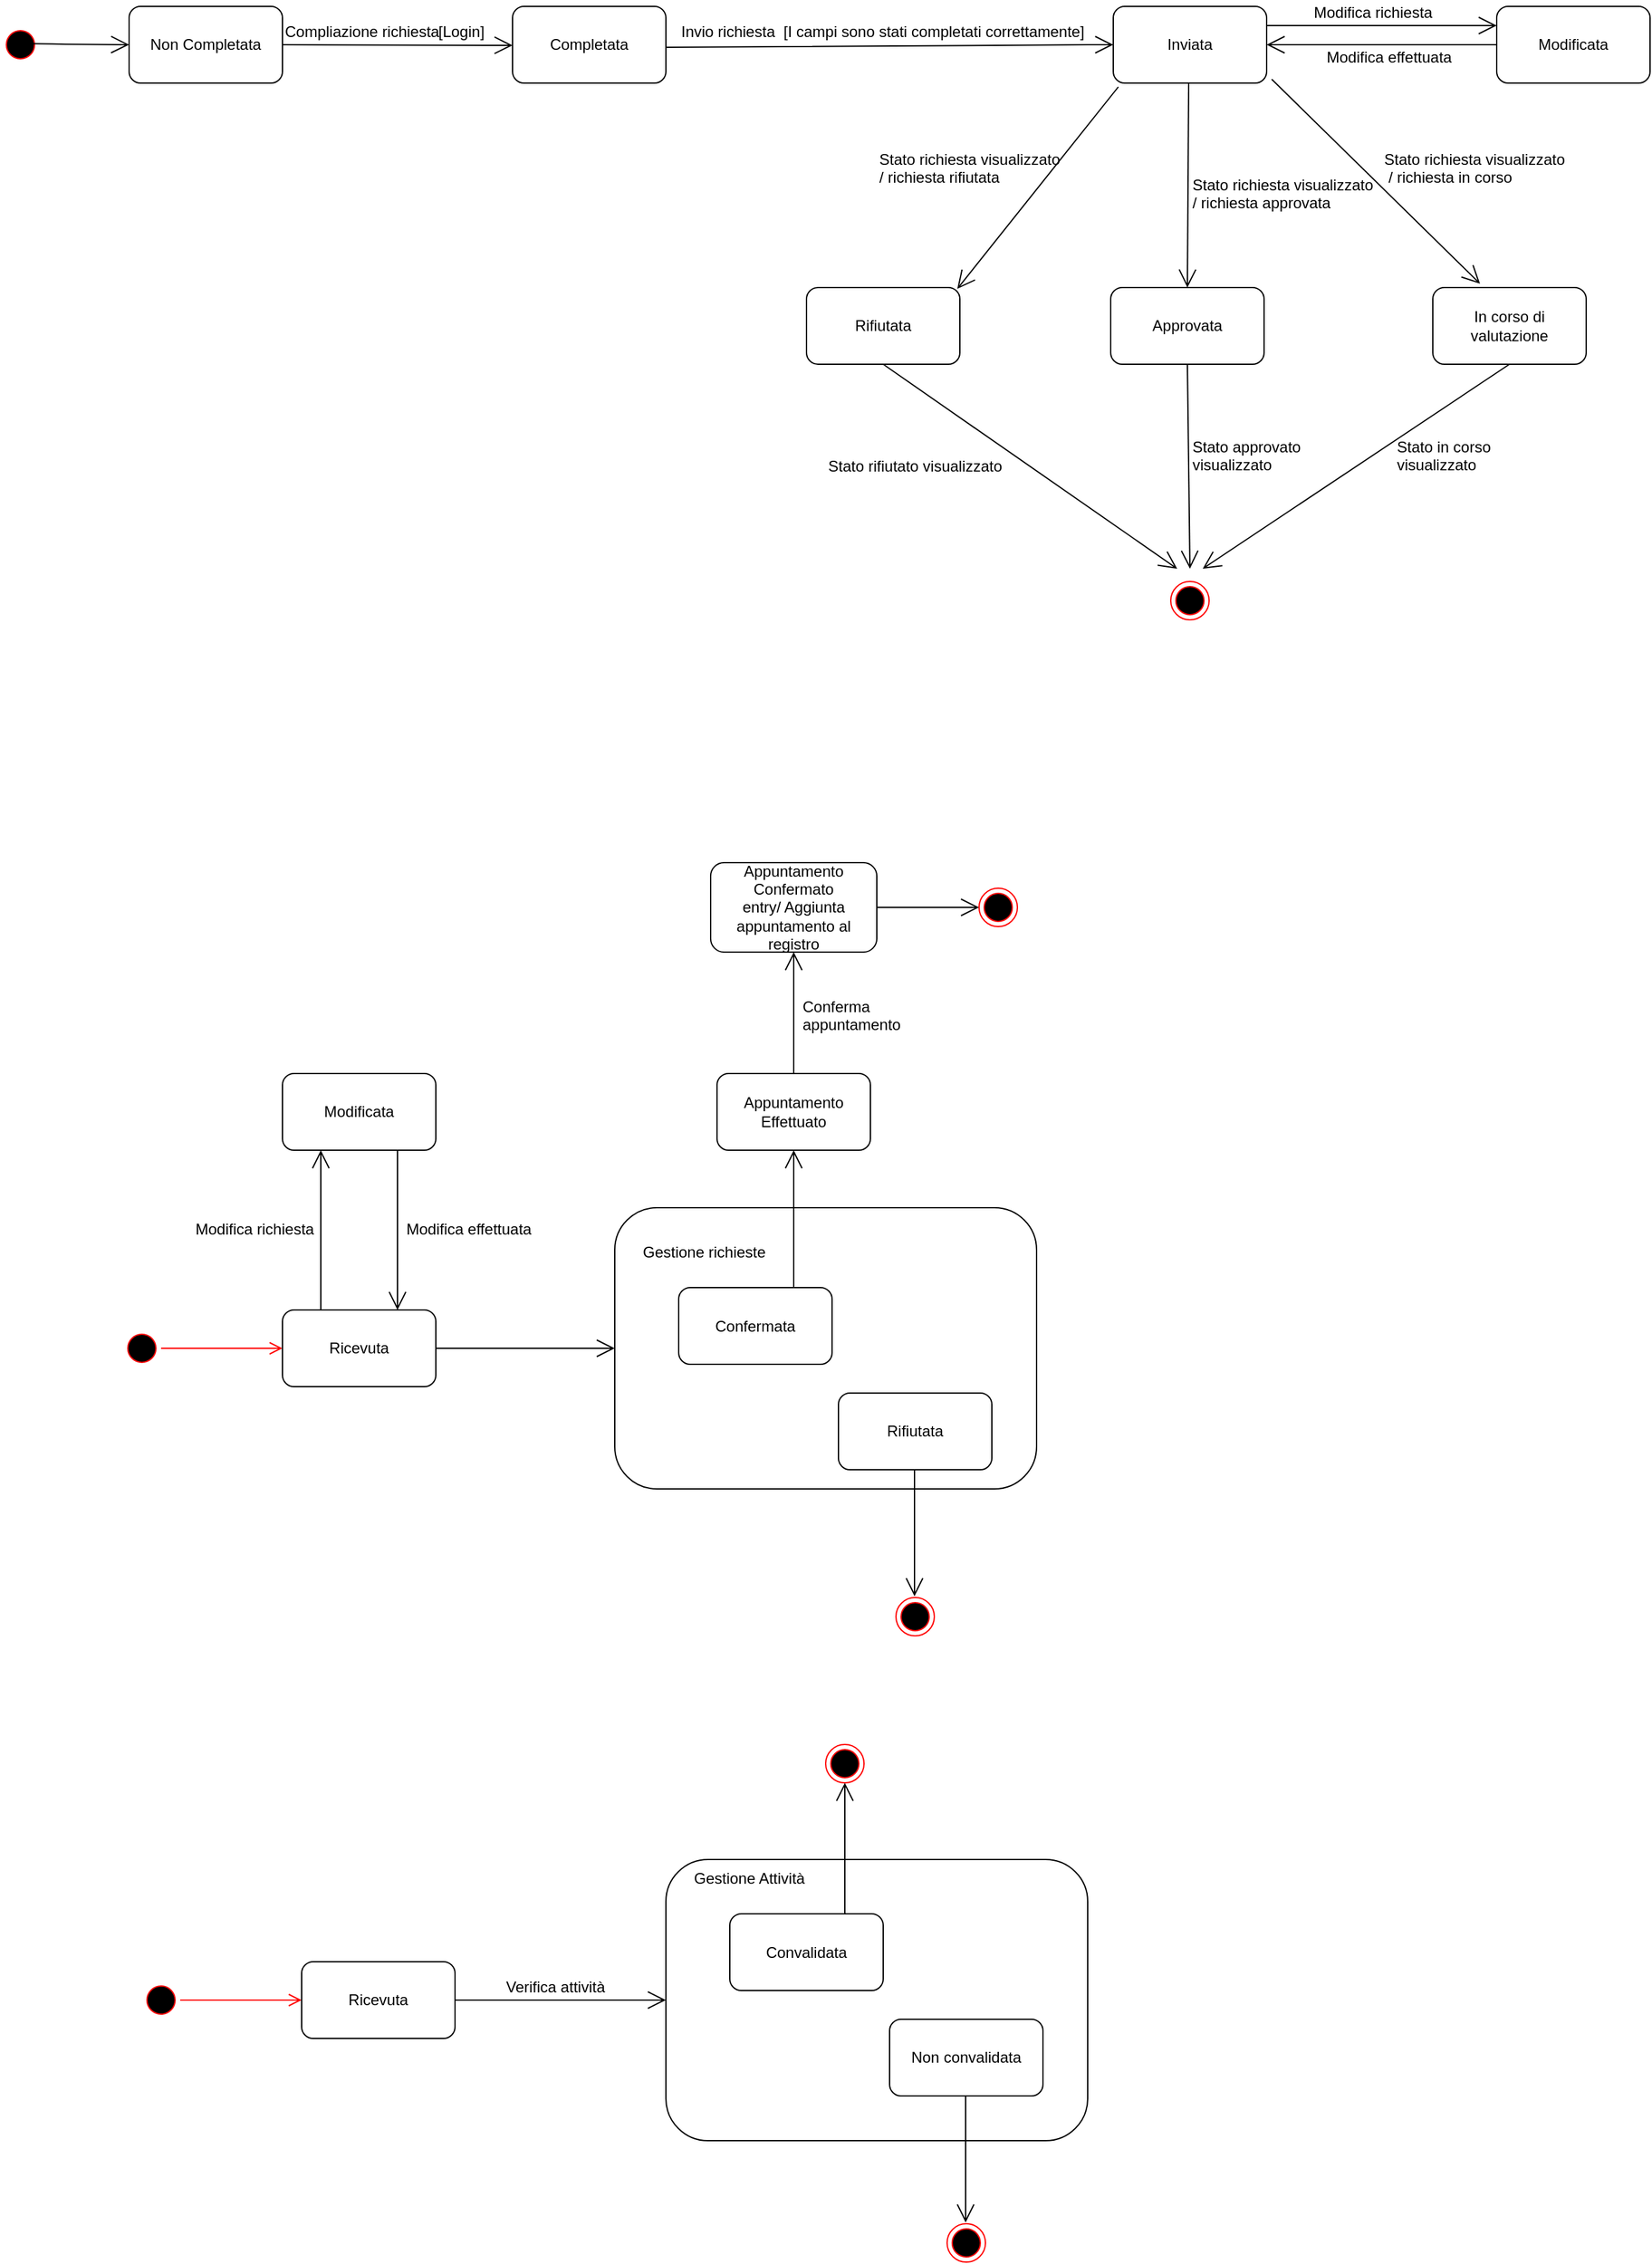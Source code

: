 <mxfile version="12.2.9" type="device" pages="2"><diagram id="lEeCsazOKNLmQiTb0Eu1" name="Page-1"><mxGraphModel dx="1094" dy="425" grid="1" gridSize="10" guides="1" tooltips="1" connect="1" arrows="1" fold="1" page="1" pageScale="1" pageWidth="1920" pageHeight="1200" math="0" shadow="0"><root><mxCell id="0"/><mxCell id="1" parent="0"/><mxCell id="2ZPmjZUIpFZ26d4CHUz2-1" value="" style="ellipse;html=1;shape=startState;fillColor=#000000;strokeColor=#ff0000;" parent="1" vertex="1"><mxGeometry x="30" y="615" width="30" height="30" as="geometry"/></mxCell><mxCell id="2ZPmjZUIpFZ26d4CHUz2-5" value="Non Completata" style="rounded=1;whiteSpace=wrap;html=1;" parent="1" vertex="1"><mxGeometry x="130" y="600" width="120" height="60" as="geometry"/></mxCell><mxCell id="2ZPmjZUIpFZ26d4CHUz2-7" value="Inviata" style="rounded=1;whiteSpace=wrap;html=1;" parent="1" vertex="1"><mxGeometry x="900" y="600" width="120" height="60" as="geometry"/></mxCell><mxCell id="2ZPmjZUIpFZ26d4CHUz2-11" value="Compliazione richiesta" style="text;html=1;resizable=0;points=[];autosize=1;align=left;verticalAlign=top;spacingTop=-4;" parent="1" vertex="1"><mxGeometry x="250" y="610" width="140" height="20" as="geometry"/></mxCell><mxCell id="2ZPmjZUIpFZ26d4CHUz2-14" value="[Login]" style="text;html=1;resizable=0;points=[];autosize=1;align=left;verticalAlign=top;spacingTop=-4;" parent="1" vertex="1"><mxGeometry x="370" y="610" width="50" height="20" as="geometry"/></mxCell><mxCell id="2ZPmjZUIpFZ26d4CHUz2-15" value="Completata" style="rounded=1;whiteSpace=wrap;html=1;" parent="1" vertex="1"><mxGeometry x="430" y="600" width="120" height="60" as="geometry"/></mxCell><mxCell id="2ZPmjZUIpFZ26d4CHUz2-17" value="Invio richiesta" style="text;html=1;resizable=0;points=[];autosize=1;align=left;verticalAlign=top;spacingTop=-4;rotation=0;" parent="1" vertex="1"><mxGeometry x="560" y="610" width="90" height="20" as="geometry"/></mxCell><mxCell id="2ZPmjZUIpFZ26d4CHUz2-18" value="[I campi sono stati completati correttamente]" style="text;html=1;resizable=0;points=[];autosize=1;align=left;verticalAlign=top;spacingTop=-4;rotation=0;" parent="1" vertex="1"><mxGeometry x="640" y="610" width="250" height="20" as="geometry"/></mxCell><mxCell id="2ZPmjZUIpFZ26d4CHUz2-23" value="Stato richiesta visualizzato&lt;br&gt;&amp;nbsp;/ richiesta in corso" style="text;html=1;resizable=0;points=[];autosize=1;align=left;verticalAlign=top;spacingTop=-4;rotation=0;" parent="1" vertex="1"><mxGeometry x="1110" y="710" width="160" height="30" as="geometry"/></mxCell><mxCell id="2ZPmjZUIpFZ26d4CHUz2-25" value="Stato richiesta visualizzato &lt;br&gt;/ richiesta approvata" style="text;html=1;resizable=0;points=[];autosize=1;align=left;verticalAlign=top;spacingTop=-4;" parent="1" vertex="1"><mxGeometry x="960" y="730" width="160" height="30" as="geometry"/></mxCell><mxCell id="2ZPmjZUIpFZ26d4CHUz2-28" value="Stato richiesta visualizzato &lt;br&gt;/ richiesta rifiutata" style="text;html=1;resizable=0;points=[];autosize=1;align=left;verticalAlign=top;spacingTop=-4;" parent="1" vertex="1"><mxGeometry x="715" y="710" width="160" height="30" as="geometry"/></mxCell><mxCell id="2ZPmjZUIpFZ26d4CHUz2-29" value="Rifiutata" style="rounded=1;whiteSpace=wrap;html=1;" parent="1" vertex="1"><mxGeometry x="660" y="820" width="120" height="60" as="geometry"/></mxCell><mxCell id="2ZPmjZUIpFZ26d4CHUz2-30" value="Approvata" style="rounded=1;whiteSpace=wrap;html=1;" parent="1" vertex="1"><mxGeometry x="898" y="820" width="120" height="60" as="geometry"/></mxCell><mxCell id="2ZPmjZUIpFZ26d4CHUz2-31" value="In corso di valutazione" style="rounded=1;whiteSpace=wrap;html=1;" parent="1" vertex="1"><mxGeometry x="1150" y="820" width="120" height="60" as="geometry"/></mxCell><mxCell id="2ZPmjZUIpFZ26d4CHUz2-33" value="Stato rifiutato visualizzato" style="text;html=1;resizable=0;points=[];autosize=1;align=left;verticalAlign=top;spacingTop=-4;" parent="1" vertex="1"><mxGeometry x="675" y="950" width="150" height="20" as="geometry"/></mxCell><mxCell id="2ZPmjZUIpFZ26d4CHUz2-35" value="Stato approvato &lt;br&gt;visualizzato" style="text;html=1;resizable=0;points=[];autosize=1;align=left;verticalAlign=top;spacingTop=-4;" parent="1" vertex="1"><mxGeometry x="960" y="935" width="100" height="30" as="geometry"/></mxCell><mxCell id="2ZPmjZUIpFZ26d4CHUz2-36" value="Stato in corso&lt;br&gt;visualizzato" style="text;html=1;resizable=0;points=[];autosize=1;align=left;verticalAlign=top;spacingTop=-4;" parent="1" vertex="1"><mxGeometry x="1120" y="935" width="90" height="30" as="geometry"/></mxCell><mxCell id="2ZPmjZUIpFZ26d4CHUz2-38" value="" style="ellipse;html=1;shape=endState;fillColor=#000000;strokeColor=#ff0000;" parent="1" vertex="1"><mxGeometry x="945" y="1050" width="30" height="30" as="geometry"/></mxCell><mxCell id="2ZPmjZUIpFZ26d4CHUz2-42" value="" style="endArrow=open;endFill=1;endSize=12;html=1;exitX=1;exitY=0.25;exitDx=0;exitDy=0;" parent="1" edge="1" source="2ZPmjZUIpFZ26d4CHUz2-7"><mxGeometry width="160" relative="1" as="geometry"><mxPoint x="1020" y="695" as="sourcePoint"/><mxPoint x="1200" y="615" as="targetPoint"/></mxGeometry></mxCell><mxCell id="2ZPmjZUIpFZ26d4CHUz2-43" value="Modificata" style="rounded=1;whiteSpace=wrap;html=1;" parent="1" vertex="1"><mxGeometry x="1200" y="600" width="120" height="60" as="geometry"/></mxCell><mxCell id="2ZPmjZUIpFZ26d4CHUz2-44" value="Modifica richiesta" style="text;html=1;resizable=0;points=[];autosize=1;align=left;verticalAlign=top;spacingTop=-4;rotation=0;" parent="1" vertex="1"><mxGeometry x="1055" y="595" width="110" height="20" as="geometry"/></mxCell><mxCell id="2ZPmjZUIpFZ26d4CHUz2-46" value="" style="endArrow=open;endFill=1;endSize=12;html=1;exitX=0;exitY=0.5;exitDx=0;exitDy=0;entryX=1;entryY=0.5;entryDx=0;entryDy=0;" parent="1" source="2ZPmjZUIpFZ26d4CHUz2-43" target="2ZPmjZUIpFZ26d4CHUz2-7" edge="1"><mxGeometry width="160" relative="1" as="geometry"><mxPoint x="1130" y="590" as="sourcePoint"/><mxPoint x="1040" y="630" as="targetPoint"/><Array as="points"><mxPoint x="1100" y="630"/></Array></mxGeometry></mxCell><mxCell id="2ZPmjZUIpFZ26d4CHUz2-47" value="Modifica effettuata" style="text;html=1;resizable=0;points=[];autosize=1;align=left;verticalAlign=top;spacingTop=-4;" parent="1" vertex="1"><mxGeometry x="1065" y="630" width="110" height="20" as="geometry"/></mxCell><mxCell id="2ZPmjZUIpFZ26d4CHUz2-51" value="" style="endArrow=open;endFill=1;endSize=12;html=1;entryX=0;entryY=0.5;entryDx=0;entryDy=0;" parent="1" target="2ZPmjZUIpFZ26d4CHUz2-5" edge="1"><mxGeometry width="160" relative="1" as="geometry"><mxPoint x="45" y="629" as="sourcePoint"/><mxPoint x="105" y="629" as="targetPoint"/><Array as="points"><mxPoint x="70" y="629.5"/></Array></mxGeometry></mxCell><mxCell id="2ZPmjZUIpFZ26d4CHUz2-52" value="" style="endArrow=open;endFill=1;endSize=12;html=1;" parent="1" edge="1"><mxGeometry width="160" relative="1" as="geometry"><mxPoint x="250" y="630" as="sourcePoint"/><mxPoint x="430" y="630.5" as="targetPoint"/></mxGeometry></mxCell><mxCell id="2ZPmjZUIpFZ26d4CHUz2-53" value="" style="endArrow=open;endFill=1;endSize=12;html=1;entryX=0;entryY=0.5;entryDx=0;entryDy=0;" parent="1" target="2ZPmjZUIpFZ26d4CHUz2-7" edge="1"><mxGeometry width="160" relative="1" as="geometry"><mxPoint x="550" y="632" as="sourcePoint"/><mxPoint x="710" y="632" as="targetPoint"/><Array as="points"><mxPoint x="890" y="630"/></Array></mxGeometry></mxCell><mxCell id="2ZPmjZUIpFZ26d4CHUz2-54" value="" style="endArrow=open;endFill=1;endSize=12;html=1;entryX=0.983;entryY=0.017;entryDx=0;entryDy=0;entryPerimeter=0;exitX=0.033;exitY=1.05;exitDx=0;exitDy=0;exitPerimeter=0;" parent="1" source="2ZPmjZUIpFZ26d4CHUz2-7" target="2ZPmjZUIpFZ26d4CHUz2-29" edge="1"><mxGeometry width="160" relative="1" as="geometry"><mxPoint x="890" y="720" as="sourcePoint"/><mxPoint x="830" y="860" as="targetPoint"/></mxGeometry></mxCell><mxCell id="2ZPmjZUIpFZ26d4CHUz2-57" value="" style="endArrow=open;endFill=1;endSize=12;html=1;entryX=0.5;entryY=0;entryDx=0;entryDy=0;" parent="1" target="2ZPmjZUIpFZ26d4CHUz2-30" edge="1"><mxGeometry width="160" relative="1" as="geometry"><mxPoint x="959" y="660" as="sourcePoint"/><mxPoint x="959" y="770" as="targetPoint"/></mxGeometry></mxCell><mxCell id="2ZPmjZUIpFZ26d4CHUz2-58" value="" style="endArrow=open;endFill=1;endSize=12;html=1;entryX=0.308;entryY=-0.05;entryDx=0;entryDy=0;entryPerimeter=0;exitX=1.033;exitY=0.95;exitDx=0;exitDy=0;exitPerimeter=0;" parent="1" source="2ZPmjZUIpFZ26d4CHUz2-7" target="2ZPmjZUIpFZ26d4CHUz2-31" edge="1"><mxGeometry width="160" relative="1" as="geometry"><mxPoint x="1060" y="687" as="sourcePoint"/><mxPoint x="1220" y="687" as="targetPoint"/></mxGeometry></mxCell><mxCell id="2ZPmjZUIpFZ26d4CHUz2-59" value="" style="endArrow=open;endFill=1;endSize=12;html=1;exitX=0.5;exitY=1;exitDx=0;exitDy=0;" parent="1" edge="1" source="2ZPmjZUIpFZ26d4CHUz2-31"><mxGeometry width="160" relative="1" as="geometry"><mxPoint x="1200" y="810" as="sourcePoint"/><mxPoint x="970" y="1040" as="targetPoint"/></mxGeometry></mxCell><mxCell id="2ZPmjZUIpFZ26d4CHUz2-60" value="" style="endArrow=open;endFill=1;endSize=12;html=1;exitX=0.5;exitY=1;exitDx=0;exitDy=0;" parent="1" source="2ZPmjZUIpFZ26d4CHUz2-29" edge="1"><mxGeometry width="160" relative="1" as="geometry"><mxPoint x="705" y="890" as="sourcePoint"/><mxPoint x="950" y="1040" as="targetPoint"/></mxGeometry></mxCell><mxCell id="2ZPmjZUIpFZ26d4CHUz2-61" value="" style="endArrow=open;endFill=1;endSize=12;html=1;exitX=0.5;exitY=1;exitDx=0;exitDy=0;" parent="1" edge="1" source="2ZPmjZUIpFZ26d4CHUz2-30"><mxGeometry width="160" relative="1" as="geometry"><mxPoint x="960" y="900" as="sourcePoint"/><mxPoint x="960" y="1040" as="targetPoint"/></mxGeometry></mxCell><mxCell id="2ZPmjZUIpFZ26d4CHUz2-63" value="" style="ellipse;html=1;shape=startState;fillColor=#000000;strokeColor=#ff0000;" parent="1" vertex="1"><mxGeometry x="125" y="1635" width="30" height="30" as="geometry"/></mxCell><mxCell id="2ZPmjZUIpFZ26d4CHUz2-64" value="" style="edgeStyle=orthogonalEdgeStyle;html=1;verticalAlign=bottom;endArrow=open;endSize=8;strokeColor=#ff0000;" parent="1" source="2ZPmjZUIpFZ26d4CHUz2-63" edge="1"><mxGeometry relative="1" as="geometry"><mxPoint x="250" y="1650" as="targetPoint"/></mxGeometry></mxCell><mxCell id="2ZPmjZUIpFZ26d4CHUz2-65" value="Ricevuta" style="rounded=1;whiteSpace=wrap;html=1;" parent="1" vertex="1"><mxGeometry x="250" y="1620" width="120" height="60" as="geometry"/></mxCell><mxCell id="2ZPmjZUIpFZ26d4CHUz2-66" value="" style="endArrow=open;endFill=1;endSize=12;html=1;entryX=0;entryY=0.5;entryDx=0;entryDy=0;" parent="1" edge="1" target="2ZPmjZUIpFZ26d4CHUz2-73" source="2ZPmjZUIpFZ26d4CHUz2-65"><mxGeometry width="160" relative="1" as="geometry"><mxPoint x="370" y="1645" as="sourcePoint"/><mxPoint x="510" y="1645" as="targetPoint"/></mxGeometry></mxCell><mxCell id="2ZPmjZUIpFZ26d4CHUz2-68" value="Confermata" style="rounded=1;whiteSpace=wrap;html=1;" parent="1" vertex="1"><mxGeometry x="565" y="1605" width="120" height="60" as="geometry"/></mxCell><mxCell id="2ZPmjZUIpFZ26d4CHUz2-69" value="Rifiutata" style="rounded=1;whiteSpace=wrap;html=1;" parent="1" vertex="1"><mxGeometry x="675" y="1680" width="120" height="60" as="geometry"/></mxCell><mxCell id="2ZPmjZUIpFZ26d4CHUz2-71" value="Modificata" style="rounded=1;whiteSpace=wrap;html=1;" parent="1" vertex="1"><mxGeometry x="540" y="1620" width="120" height="60" as="geometry"/></mxCell><mxCell id="2ZPmjZUIpFZ26d4CHUz2-73" value="" style="rounded=1;whiteSpace=wrap;html=1;" parent="1" vertex="1"><mxGeometry x="510" y="1540" width="330" height="220" as="geometry"/></mxCell><mxCell id="2ZPmjZUIpFZ26d4CHUz2-74" value="Gestione richieste" style="text;html=1;resizable=0;points=[];autosize=1;align=left;verticalAlign=top;spacingTop=-4;" parent="1" vertex="1"><mxGeometry x="530" y="1565" width="110" height="20" as="geometry"/></mxCell><mxCell id="2ZPmjZUIpFZ26d4CHUz2-75" value="Confermata" style="rounded=1;whiteSpace=wrap;html=1;" parent="1" vertex="1"><mxGeometry x="560" y="1602.5" width="120" height="60" as="geometry"/></mxCell><mxCell id="2ZPmjZUIpFZ26d4CHUz2-76" value="Rifiutata" style="rounded=1;whiteSpace=wrap;html=1;" parent="1" vertex="1"><mxGeometry x="685" y="1685" width="120" height="60" as="geometry"/></mxCell><mxCell id="2ZPmjZUIpFZ26d4CHUz2-78" value="Modificata" style="rounded=1;whiteSpace=wrap;html=1;" parent="1" vertex="1"><mxGeometry x="250" y="1435" width="120" height="60" as="geometry"/></mxCell><mxCell id="2ZPmjZUIpFZ26d4CHUz2-80" value="" style="endArrow=open;endFill=1;endSize=12;html=1;exitX=0.25;exitY=0;exitDx=0;exitDy=0;" parent="1" edge="1" source="2ZPmjZUIpFZ26d4CHUz2-65"><mxGeometry width="160" relative="1" as="geometry"><mxPoint x="300" y="1615" as="sourcePoint"/><mxPoint x="280" y="1495" as="targetPoint"/></mxGeometry></mxCell><mxCell id="2ZPmjZUIpFZ26d4CHUz2-81" value="" style="endArrow=open;endFill=1;endSize=12;html=1;entryX=0.75;entryY=0;entryDx=0;entryDy=0;exitX=0.75;exitY=1;exitDx=0;exitDy=0;" parent="1" source="2ZPmjZUIpFZ26d4CHUz2-78" edge="1" target="2ZPmjZUIpFZ26d4CHUz2-65"><mxGeometry width="160" relative="1" as="geometry"><mxPoint x="340" y="1499" as="sourcePoint"/><mxPoint x="340" y="1620" as="targetPoint"/></mxGeometry></mxCell><mxCell id="2ZPmjZUIpFZ26d4CHUz2-83" value="" style="endArrow=open;endFill=1;endSize=12;html=1;" parent="1" edge="1"><mxGeometry width="160" relative="1" as="geometry"><mxPoint x="744.5" y="1745" as="sourcePoint"/><mxPoint x="744.5" y="1844" as="targetPoint"/></mxGeometry></mxCell><mxCell id="2ZPmjZUIpFZ26d4CHUz2-84" value="" style="ellipse;html=1;shape=endState;fillColor=#000000;strokeColor=#ff0000;" parent="1" vertex="1"><mxGeometry x="730" y="1845" width="30" height="30" as="geometry"/></mxCell><mxCell id="2ZPmjZUIpFZ26d4CHUz2-85" value="" style="endArrow=open;endFill=1;endSize=12;html=1;" parent="1" edge="1" target="2ZPmjZUIpFZ26d4CHUz2-86"><mxGeometry width="160" relative="1" as="geometry"><mxPoint x="650" y="1602.5" as="sourcePoint"/><mxPoint x="650" y="1482.5" as="targetPoint"/></mxGeometry></mxCell><mxCell id="2ZPmjZUIpFZ26d4CHUz2-86" value="Appuntamento Effettuato" style="rounded=1;whiteSpace=wrap;html=1;" parent="1" vertex="1"><mxGeometry x="590" y="1435" width="120" height="60" as="geometry"/></mxCell><mxCell id="2ZPmjZUIpFZ26d4CHUz2-88" value="" style="endArrow=open;endFill=1;endSize=12;html=1;exitX=0.5;exitY=0;exitDx=0;exitDy=0;" parent="1" source="2ZPmjZUIpFZ26d4CHUz2-89" edge="1"><mxGeometry width="160" relative="1" as="geometry"><mxPoint x="649" y="1405" as="sourcePoint"/><mxPoint x="649" y="1295" as="targetPoint"/></mxGeometry></mxCell><mxCell id="2ZPmjZUIpFZ26d4CHUz2-91" value="" style="endArrow=open;endFill=1;endSize=12;html=1;exitX=1;exitY=0.5;exitDx=0;exitDy=0;" parent="1" target="2ZPmjZUIpFZ26d4CHUz2-92" edge="1" source="2ZPmjZUIpFZ26d4CHUz2-89"><mxGeometry width="160" relative="1" as="geometry"><mxPoint x="710" y="1255" as="sourcePoint"/><mxPoint x="810" y="1265" as="targetPoint"/></mxGeometry></mxCell><mxCell id="2ZPmjZUIpFZ26d4CHUz2-92" value="" style="ellipse;html=1;shape=endState;fillColor=#000000;strokeColor=#ff0000;" parent="1" vertex="1"><mxGeometry x="795" y="1290" width="30" height="30" as="geometry"/></mxCell><mxCell id="SHhW9aUoS6uHjp9jApc3-1" value="Modifica effettuata" style="text;html=1;" parent="1" vertex="1"><mxGeometry x="345" y="1542.5" width="120" height="30" as="geometry"/></mxCell><mxCell id="SHhW9aUoS6uHjp9jApc3-2" value="Modifica richiesta" style="text;html=1;" parent="1" vertex="1"><mxGeometry x="180" y="1542.5" width="120" height="30" as="geometry"/></mxCell><mxCell id="SHhW9aUoS6uHjp9jApc3-4" value="Conferma &lt;br&gt;appuntamento&lt;br&gt;" style="text;html=1;resizable=0;points=[];autosize=1;align=left;verticalAlign=top;spacingTop=-4;" parent="1" vertex="1"><mxGeometry x="655" y="1372.5" width="90" height="30" as="geometry"/></mxCell><mxCell id="SHhW9aUoS6uHjp9jApc3-7" value="" style="ellipse;html=1;shape=startState;fillColor=#000000;strokeColor=#ff0000;" parent="1" vertex="1"><mxGeometry x="140" y="2145" width="30" height="30" as="geometry"/></mxCell><mxCell id="SHhW9aUoS6uHjp9jApc3-8" value="" style="edgeStyle=orthogonalEdgeStyle;html=1;verticalAlign=bottom;endArrow=open;endSize=8;strokeColor=#ff0000;" parent="1" source="SHhW9aUoS6uHjp9jApc3-7" edge="1"><mxGeometry relative="1" as="geometry"><mxPoint x="265" y="2160" as="targetPoint"/></mxGeometry></mxCell><mxCell id="SHhW9aUoS6uHjp9jApc3-9" value="Ricevuta" style="rounded=1;whiteSpace=wrap;html=1;" parent="1" vertex="1"><mxGeometry x="265" y="2130" width="120" height="60" as="geometry"/></mxCell><mxCell id="SHhW9aUoS6uHjp9jApc3-11" value="" style="endArrow=open;endFill=1;endSize=12;html=1;entryX=0;entryY=0.5;entryDx=0;entryDy=0;exitX=1;exitY=0.5;exitDx=0;exitDy=0;" parent="1" edge="1" target="Sq-zjQ8xi09SXRLQxuwU-7" source="SHhW9aUoS6uHjp9jApc3-9"><mxGeometry width="160" relative="1" as="geometry"><mxPoint x="385" y="2160" as="sourcePoint"/><mxPoint x="525" y="2080" as="targetPoint"/></mxGeometry></mxCell><mxCell id="SHhW9aUoS6uHjp9jApc3-16" value="Verifica attività" style="text;html=1;resizable=0;points=[];autosize=1;align=left;verticalAlign=top;spacingTop=-4;" parent="1" vertex="1"><mxGeometry x="422.5" y="2140" width="90" height="20" as="geometry"/></mxCell><mxCell id="2ZPmjZUIpFZ26d4CHUz2-89" value="Appuntamento Confermato&lt;br&gt;entry/ Aggiunta appuntamento al registro" style="rounded=1;whiteSpace=wrap;html=1;" parent="1" vertex="1"><mxGeometry x="585" y="1270" width="130" height="70" as="geometry"/></mxCell><mxCell id="Sq-zjQ8xi09SXRLQxuwU-1" value="" style="endArrow=open;endFill=1;endSize=12;html=1;exitX=0.5;exitY=0;exitDx=0;exitDy=0;" edge="1" parent="1" source="2ZPmjZUIpFZ26d4CHUz2-86" target="2ZPmjZUIpFZ26d4CHUz2-89"><mxGeometry width="160" relative="1" as="geometry"><mxPoint x="650" y="1435" as="sourcePoint"/><mxPoint x="649" y="1295" as="targetPoint"/></mxGeometry></mxCell><mxCell id="Sq-zjQ8xi09SXRLQxuwU-4" value="Confermata" style="rounded=1;whiteSpace=wrap;html=1;" vertex="1" parent="1"><mxGeometry x="605" y="2095" width="120" height="60" as="geometry"/></mxCell><mxCell id="Sq-zjQ8xi09SXRLQxuwU-5" value="Rifiutata" style="rounded=1;whiteSpace=wrap;html=1;" vertex="1" parent="1"><mxGeometry x="715" y="2170" width="120" height="60" as="geometry"/></mxCell><mxCell id="Sq-zjQ8xi09SXRLQxuwU-7" value="" style="rounded=1;whiteSpace=wrap;html=1;" vertex="1" parent="1"><mxGeometry x="550" y="2050" width="330" height="220" as="geometry"/></mxCell><mxCell id="Sq-zjQ8xi09SXRLQxuwU-8" value="Gestione Attività" style="text;html=1;resizable=0;points=[];autosize=1;align=left;verticalAlign=top;spacingTop=-4;" vertex="1" parent="1"><mxGeometry x="570" y="2055" width="100" height="20" as="geometry"/></mxCell><mxCell id="Sq-zjQ8xi09SXRLQxuwU-9" value="Convalidata" style="rounded=1;whiteSpace=wrap;html=1;" vertex="1" parent="1"><mxGeometry x="600" y="2092.5" width="120" height="60" as="geometry"/></mxCell><mxCell id="Sq-zjQ8xi09SXRLQxuwU-10" value="Non convalidata" style="rounded=1;whiteSpace=wrap;html=1;" vertex="1" parent="1"><mxGeometry x="725" y="2175" width="120" height="60" as="geometry"/></mxCell><mxCell id="Sq-zjQ8xi09SXRLQxuwU-11" value="" style="endArrow=open;endFill=1;endSize=12;html=1;" edge="1" parent="1"><mxGeometry width="160" relative="1" as="geometry"><mxPoint x="784.5" y="2235" as="sourcePoint"/><mxPoint x="784.5" y="2334" as="targetPoint"/></mxGeometry></mxCell><mxCell id="Sq-zjQ8xi09SXRLQxuwU-12" value="" style="ellipse;html=1;shape=endState;fillColor=#000000;strokeColor=#ff0000;" vertex="1" parent="1"><mxGeometry x="770" y="2335" width="30" height="30" as="geometry"/></mxCell><mxCell id="Sq-zjQ8xi09SXRLQxuwU-13" value="" style="endArrow=open;endFill=1;endSize=12;html=1;" edge="1" parent="1" target="Sq-zjQ8xi09SXRLQxuwU-15"><mxGeometry width="160" relative="1" as="geometry"><mxPoint x="690" y="2092.5" as="sourcePoint"/><mxPoint x="690" y="1985" as="targetPoint"/></mxGeometry></mxCell><mxCell id="Sq-zjQ8xi09SXRLQxuwU-15" value="" style="ellipse;html=1;shape=endState;fillColor=#000000;strokeColor=#ff0000;" vertex="1" parent="1"><mxGeometry x="675" y="1960" width="30" height="30" as="geometry"/></mxCell></root></mxGraphModel></diagram><diagram id="LH544FgP55Jk04zXCPfo" name="Page-2"><mxGraphModel dx="465" dy="441" grid="1" gridSize="10" guides="1" tooltips="1" connect="1" arrows="1" fold="1" page="1" pageScale="1" pageWidth="1920" pageHeight="1200" math="0" shadow="0"><root><mxCell id="9gjfvTopvpnOFdXeRM9x-0"/><mxCell id="9gjfvTopvpnOFdXeRM9x-1" parent="9gjfvTopvpnOFdXeRM9x-0"/></root></mxGraphModel></diagram></mxfile>